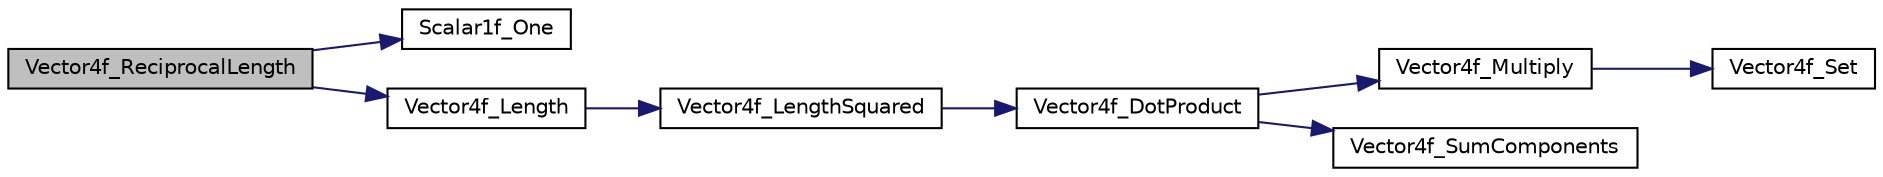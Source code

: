 digraph "Vector4f_ReciprocalLength"
{
 // LATEX_PDF_SIZE
  edge [fontname="Helvetica",fontsize="10",labelfontname="Helvetica",labelfontsize="10"];
  node [fontname="Helvetica",fontsize="10",shape=record];
  rankdir="LR";
  Node1 [label="Vector4f_ReciprocalLength",height=0.2,width=0.4,color="black", fillcolor="grey75", style="filled", fontcolor="black",tooltip=" "];
  Node1 -> Node2 [color="midnightblue",fontsize="10",style="solid",fontname="Helvetica"];
  Node2 [label="Scalar1f_One",height=0.2,width=0.4,color="black", fillcolor="white", style="filled",URL="$maths3d_8h.html#a7d18c307128606532d069a5fc8e9effe",tooltip=" "];
  Node1 -> Node3 [color="midnightblue",fontsize="10",style="solid",fontname="Helvetica"];
  Node3 [label="Vector4f_Length",height=0.2,width=0.4,color="black", fillcolor="white", style="filled",URL="$maths3d_8h.html#a4f551392427772319a2abb968295bad2",tooltip=" "];
  Node3 -> Node4 [color="midnightblue",fontsize="10",style="solid",fontname="Helvetica"];
  Node4 [label="Vector4f_LengthSquared",height=0.2,width=0.4,color="black", fillcolor="white", style="filled",URL="$maths3d_8h.html#a6a12894b1a4971a2291d506140394124",tooltip=" "];
  Node4 -> Node5 [color="midnightblue",fontsize="10",style="solid",fontname="Helvetica"];
  Node5 [label="Vector4f_DotProduct",height=0.2,width=0.4,color="black", fillcolor="white", style="filled",URL="$maths3d_8h.html#afa6fbd00f48007bc9ca8b9fad6911058",tooltip=" "];
  Node5 -> Node6 [color="midnightblue",fontsize="10",style="solid",fontname="Helvetica"];
  Node6 [label="Vector4f_Multiply",height=0.2,width=0.4,color="black", fillcolor="white", style="filled",URL="$maths3d_8h.html#a90265d9aa55b92df80e1ff0db7be136f",tooltip=" "];
  Node6 -> Node7 [color="midnightblue",fontsize="10",style="solid",fontname="Helvetica"];
  Node7 [label="Vector4f_Set",height=0.2,width=0.4,color="black", fillcolor="white", style="filled",URL="$maths3d_8h.html#ae4a4af082482c7992d487d2f709a1d4b",tooltip=" "];
  Node5 -> Node8 [color="midnightblue",fontsize="10",style="solid",fontname="Helvetica"];
  Node8 [label="Vector4f_SumComponents",height=0.2,width=0.4,color="black", fillcolor="white", style="filled",URL="$maths3d_8h.html#a670630003a2a62f351daa92d3e3a6d8f",tooltip=" "];
}
